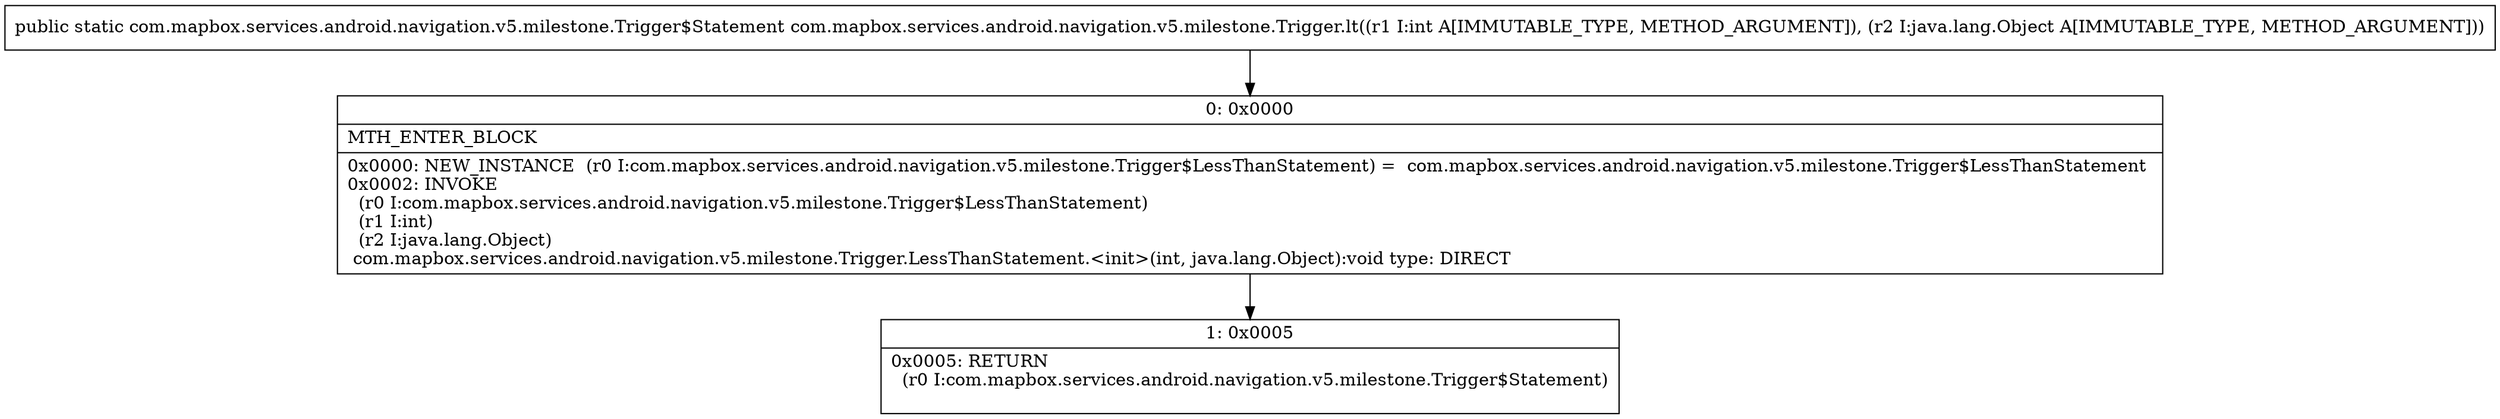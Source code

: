digraph "CFG forcom.mapbox.services.android.navigation.v5.milestone.Trigger.lt(ILjava\/lang\/Object;)Lcom\/mapbox\/services\/android\/navigation\/v5\/milestone\/Trigger$Statement;" {
Node_0 [shape=record,label="{0\:\ 0x0000|MTH_ENTER_BLOCK\l|0x0000: NEW_INSTANCE  (r0 I:com.mapbox.services.android.navigation.v5.milestone.Trigger$LessThanStatement) =  com.mapbox.services.android.navigation.v5.milestone.Trigger$LessThanStatement \l0x0002: INVOKE  \l  (r0 I:com.mapbox.services.android.navigation.v5.milestone.Trigger$LessThanStatement)\l  (r1 I:int)\l  (r2 I:java.lang.Object)\l com.mapbox.services.android.navigation.v5.milestone.Trigger.LessThanStatement.\<init\>(int, java.lang.Object):void type: DIRECT \l}"];
Node_1 [shape=record,label="{1\:\ 0x0005|0x0005: RETURN  \l  (r0 I:com.mapbox.services.android.navigation.v5.milestone.Trigger$Statement)\l \l}"];
MethodNode[shape=record,label="{public static com.mapbox.services.android.navigation.v5.milestone.Trigger$Statement com.mapbox.services.android.navigation.v5.milestone.Trigger.lt((r1 I:int A[IMMUTABLE_TYPE, METHOD_ARGUMENT]), (r2 I:java.lang.Object A[IMMUTABLE_TYPE, METHOD_ARGUMENT])) }"];
MethodNode -> Node_0;
Node_0 -> Node_1;
}

